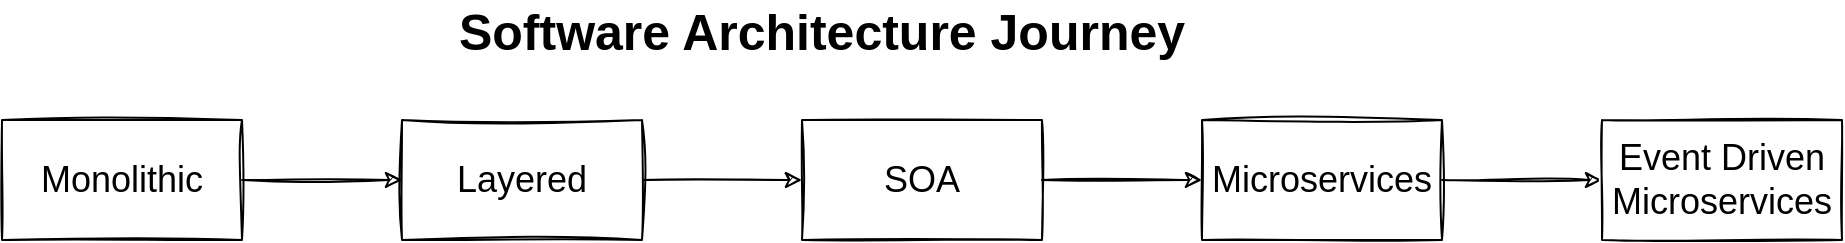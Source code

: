 <mxfile version="17.2.4" type="device"><diagram id="6aXi4atNLgtJSAZGAQYQ" name="Page-1"><mxGraphModel dx="1929" dy="1120" grid="1" gridSize="10" guides="1" tooltips="1" connect="1" arrows="1" fold="1" page="1" pageScale="1" pageWidth="850" pageHeight="1100" math="0" shadow="0"><root><mxCell id="0"/><mxCell id="1" parent="0"/><mxCell id="XQIpOQ8hSo-w2Rnc8Z_a-2" value="&lt;b&gt;&lt;font style=&quot;font-size: 25px&quot;&gt;Software Architecture Journey&lt;/font&gt;&lt;/b&gt;" style="text;html=1;strokeColor=none;fillColor=none;align=center;verticalAlign=middle;whiteSpace=wrap;rounded=0;sketch=1;fontSize=18;fontColor=#000000;" vertex="1" parent="1"><mxGeometry x="240" y="220" width="420" height="30" as="geometry"/></mxCell><mxCell id="XQIpOQ8hSo-w2Rnc8Z_a-9" style="edgeStyle=orthogonalEdgeStyle;rounded=0;sketch=1;orthogonalLoop=1;jettySize=auto;html=1;entryX=0;entryY=0.5;entryDx=0;entryDy=0;fontSize=18;fontColor=#000000;" edge="1" parent="1" source="XQIpOQ8hSo-w2Rnc8Z_a-3" target="XQIpOQ8hSo-w2Rnc8Z_a-4"><mxGeometry relative="1" as="geometry"/></mxCell><mxCell id="XQIpOQ8hSo-w2Rnc8Z_a-3" value="Monolithic" style="rounded=0;whiteSpace=wrap;html=1;sketch=1;fontSize=18;fontColor=#000000;" vertex="1" parent="1"><mxGeometry x="40" y="280" width="120" height="60" as="geometry"/></mxCell><mxCell id="XQIpOQ8hSo-w2Rnc8Z_a-10" style="edgeStyle=orthogonalEdgeStyle;rounded=0;sketch=1;orthogonalLoop=1;jettySize=auto;html=1;entryX=0;entryY=0.5;entryDx=0;entryDy=0;fontSize=18;fontColor=#000000;" edge="1" parent="1" source="XQIpOQ8hSo-w2Rnc8Z_a-4" target="XQIpOQ8hSo-w2Rnc8Z_a-5"><mxGeometry relative="1" as="geometry"/></mxCell><mxCell id="XQIpOQ8hSo-w2Rnc8Z_a-4" value="Layered" style="rounded=0;whiteSpace=wrap;html=1;sketch=1;fontSize=18;fontColor=#000000;" vertex="1" parent="1"><mxGeometry x="240" y="280" width="120" height="60" as="geometry"/></mxCell><mxCell id="XQIpOQ8hSo-w2Rnc8Z_a-11" style="edgeStyle=orthogonalEdgeStyle;rounded=0;sketch=1;orthogonalLoop=1;jettySize=auto;html=1;entryX=0;entryY=0.5;entryDx=0;entryDy=0;fontSize=18;fontColor=#000000;" edge="1" parent="1" source="XQIpOQ8hSo-w2Rnc8Z_a-5" target="XQIpOQ8hSo-w2Rnc8Z_a-7"><mxGeometry relative="1" as="geometry"/></mxCell><mxCell id="XQIpOQ8hSo-w2Rnc8Z_a-5" value="SOA" style="rounded=0;whiteSpace=wrap;html=1;sketch=1;fontSize=18;fontColor=#000000;" vertex="1" parent="1"><mxGeometry x="440" y="280" width="120" height="60" as="geometry"/></mxCell><mxCell id="XQIpOQ8hSo-w2Rnc8Z_a-12" style="edgeStyle=orthogonalEdgeStyle;rounded=0;sketch=1;orthogonalLoop=1;jettySize=auto;html=1;entryX=0;entryY=0.5;entryDx=0;entryDy=0;fontSize=18;fontColor=#000000;" edge="1" parent="1" source="XQIpOQ8hSo-w2Rnc8Z_a-7" target="XQIpOQ8hSo-w2Rnc8Z_a-8"><mxGeometry relative="1" as="geometry"/></mxCell><mxCell id="XQIpOQ8hSo-w2Rnc8Z_a-7" value="Microservices" style="rounded=0;whiteSpace=wrap;html=1;sketch=1;fontSize=18;fontColor=#000000;" vertex="1" parent="1"><mxGeometry x="640" y="280" width="120" height="60" as="geometry"/></mxCell><mxCell id="XQIpOQ8hSo-w2Rnc8Z_a-8" value="Event Driven Microservices" style="rounded=0;whiteSpace=wrap;html=1;sketch=1;fontSize=18;fontColor=#000000;" vertex="1" parent="1"><mxGeometry x="840" y="280" width="120" height="60" as="geometry"/></mxCell></root></mxGraphModel></diagram></mxfile>